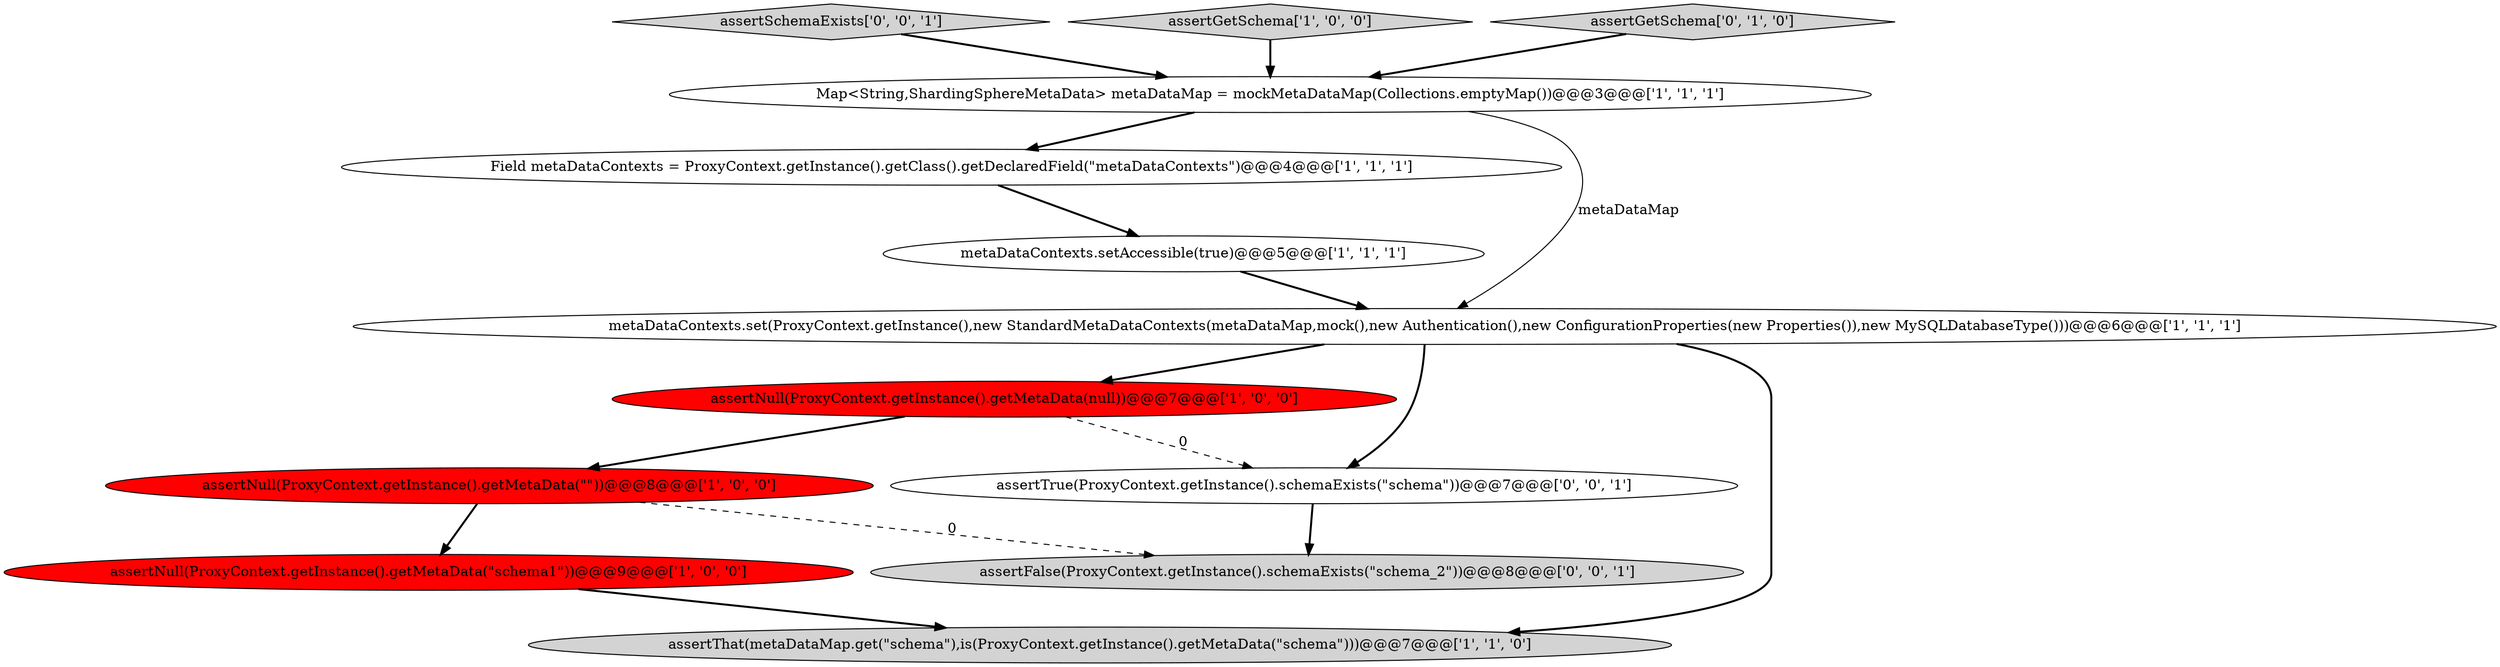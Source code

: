digraph {
4 [style = filled, label = "Field metaDataContexts = ProxyContext.getInstance().getClass().getDeclaredField(\"metaDataContexts\")@@@4@@@['1', '1', '1']", fillcolor = white, shape = ellipse image = "AAA0AAABBB1BBB"];
10 [style = filled, label = "assertSchemaExists['0', '0', '1']", fillcolor = lightgray, shape = diamond image = "AAA0AAABBB3BBB"];
6 [style = filled, label = "metaDataContexts.setAccessible(true)@@@5@@@['1', '1', '1']", fillcolor = white, shape = ellipse image = "AAA0AAABBB1BBB"];
7 [style = filled, label = "assertGetSchema['1', '0', '0']", fillcolor = lightgray, shape = diamond image = "AAA0AAABBB1BBB"];
8 [style = filled, label = "assertNull(ProxyContext.getInstance().getMetaData(\"schema1\"))@@@9@@@['1', '0', '0']", fillcolor = red, shape = ellipse image = "AAA1AAABBB1BBB"];
1 [style = filled, label = "assertNull(ProxyContext.getInstance().getMetaData(null))@@@7@@@['1', '0', '0']", fillcolor = red, shape = ellipse image = "AAA1AAABBB1BBB"];
12 [style = filled, label = "assertFalse(ProxyContext.getInstance().schemaExists(\"schema_2\"))@@@8@@@['0', '0', '1']", fillcolor = lightgray, shape = ellipse image = "AAA0AAABBB3BBB"];
2 [style = filled, label = "assertThat(metaDataMap.get(\"schema\"),is(ProxyContext.getInstance().getMetaData(\"schema\")))@@@7@@@['1', '1', '0']", fillcolor = lightgray, shape = ellipse image = "AAA0AAABBB1BBB"];
11 [style = filled, label = "assertTrue(ProxyContext.getInstance().schemaExists(\"schema\"))@@@7@@@['0', '0', '1']", fillcolor = white, shape = ellipse image = "AAA0AAABBB3BBB"];
5 [style = filled, label = "Map<String,ShardingSphereMetaData> metaDataMap = mockMetaDataMap(Collections.emptyMap())@@@3@@@['1', '1', '1']", fillcolor = white, shape = ellipse image = "AAA0AAABBB1BBB"];
3 [style = filled, label = "metaDataContexts.set(ProxyContext.getInstance(),new StandardMetaDataContexts(metaDataMap,mock(),new Authentication(),new ConfigurationProperties(new Properties()),new MySQLDatabaseType()))@@@6@@@['1', '1', '1']", fillcolor = white, shape = ellipse image = "AAA0AAABBB1BBB"];
0 [style = filled, label = "assertNull(ProxyContext.getInstance().getMetaData(\"\"))@@@8@@@['1', '0', '0']", fillcolor = red, shape = ellipse image = "AAA1AAABBB1BBB"];
9 [style = filled, label = "assertGetSchema['0', '1', '0']", fillcolor = lightgray, shape = diamond image = "AAA0AAABBB2BBB"];
9->5 [style = bold, label=""];
3->11 [style = bold, label=""];
6->3 [style = bold, label=""];
7->5 [style = bold, label=""];
11->12 [style = bold, label=""];
1->0 [style = bold, label=""];
10->5 [style = bold, label=""];
0->12 [style = dashed, label="0"];
3->2 [style = bold, label=""];
3->1 [style = bold, label=""];
8->2 [style = bold, label=""];
4->6 [style = bold, label=""];
1->11 [style = dashed, label="0"];
5->4 [style = bold, label=""];
5->3 [style = solid, label="metaDataMap"];
0->8 [style = bold, label=""];
}

